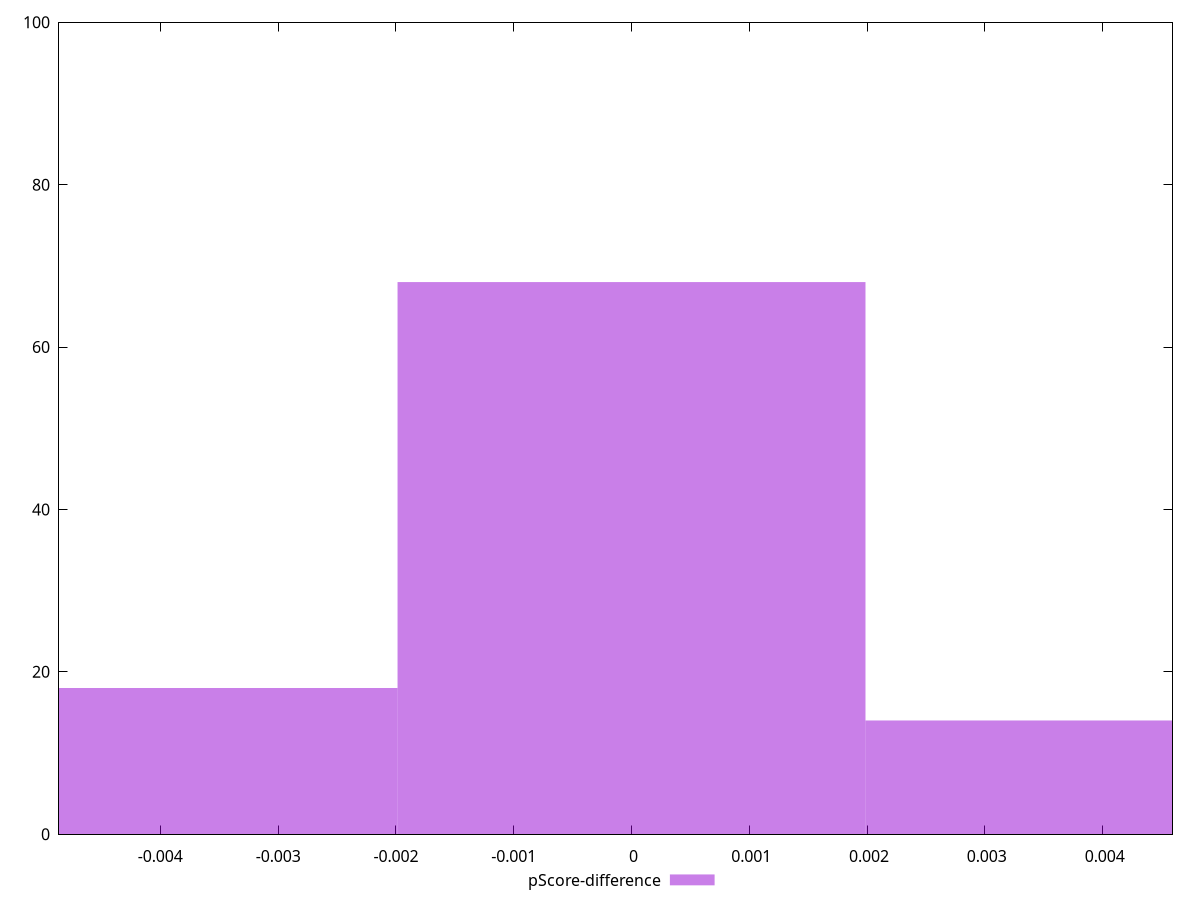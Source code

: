 reset

$pScoreDifference <<EOF
0 68
0.003972883589098371 14
-0.003972883589098371 18
EOF

set key outside below
set boxwidth 0.003972883589098371
set xrange [-0.004860635408801106:0.00459292648990095]
set yrange [0:100]
set trange [0:100]
set style fill transparent solid 0.5 noborder
set terminal svg size 640, 490 enhanced background rgb 'white'
set output "reports/report_00028_2021-02-24T12-49-42.674Z/total-blocking-time/samples/card/pScore-difference/histogram.svg"

plot $pScoreDifference title "pScore-difference" with boxes

reset
